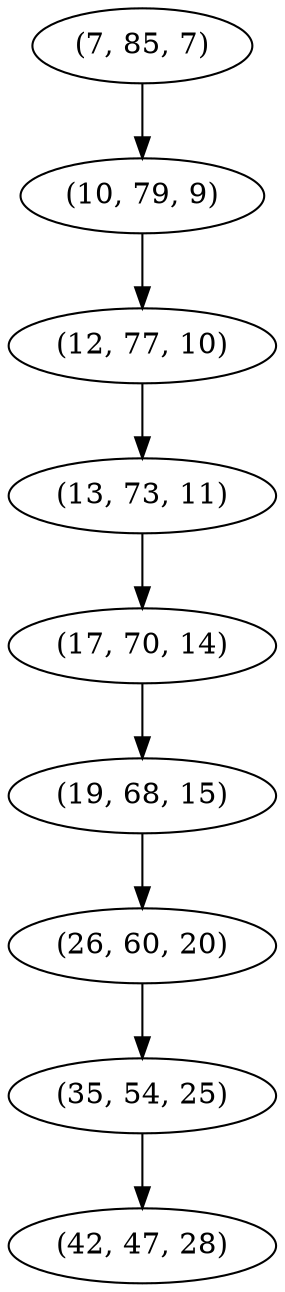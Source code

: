 digraph tree {
    "(7, 85, 7)";
    "(10, 79, 9)";
    "(12, 77, 10)";
    "(13, 73, 11)";
    "(17, 70, 14)";
    "(19, 68, 15)";
    "(26, 60, 20)";
    "(35, 54, 25)";
    "(42, 47, 28)";
    "(7, 85, 7)" -> "(10, 79, 9)";
    "(10, 79, 9)" -> "(12, 77, 10)";
    "(12, 77, 10)" -> "(13, 73, 11)";
    "(13, 73, 11)" -> "(17, 70, 14)";
    "(17, 70, 14)" -> "(19, 68, 15)";
    "(19, 68, 15)" -> "(26, 60, 20)";
    "(26, 60, 20)" -> "(35, 54, 25)";
    "(35, 54, 25)" -> "(42, 47, 28)";
}
